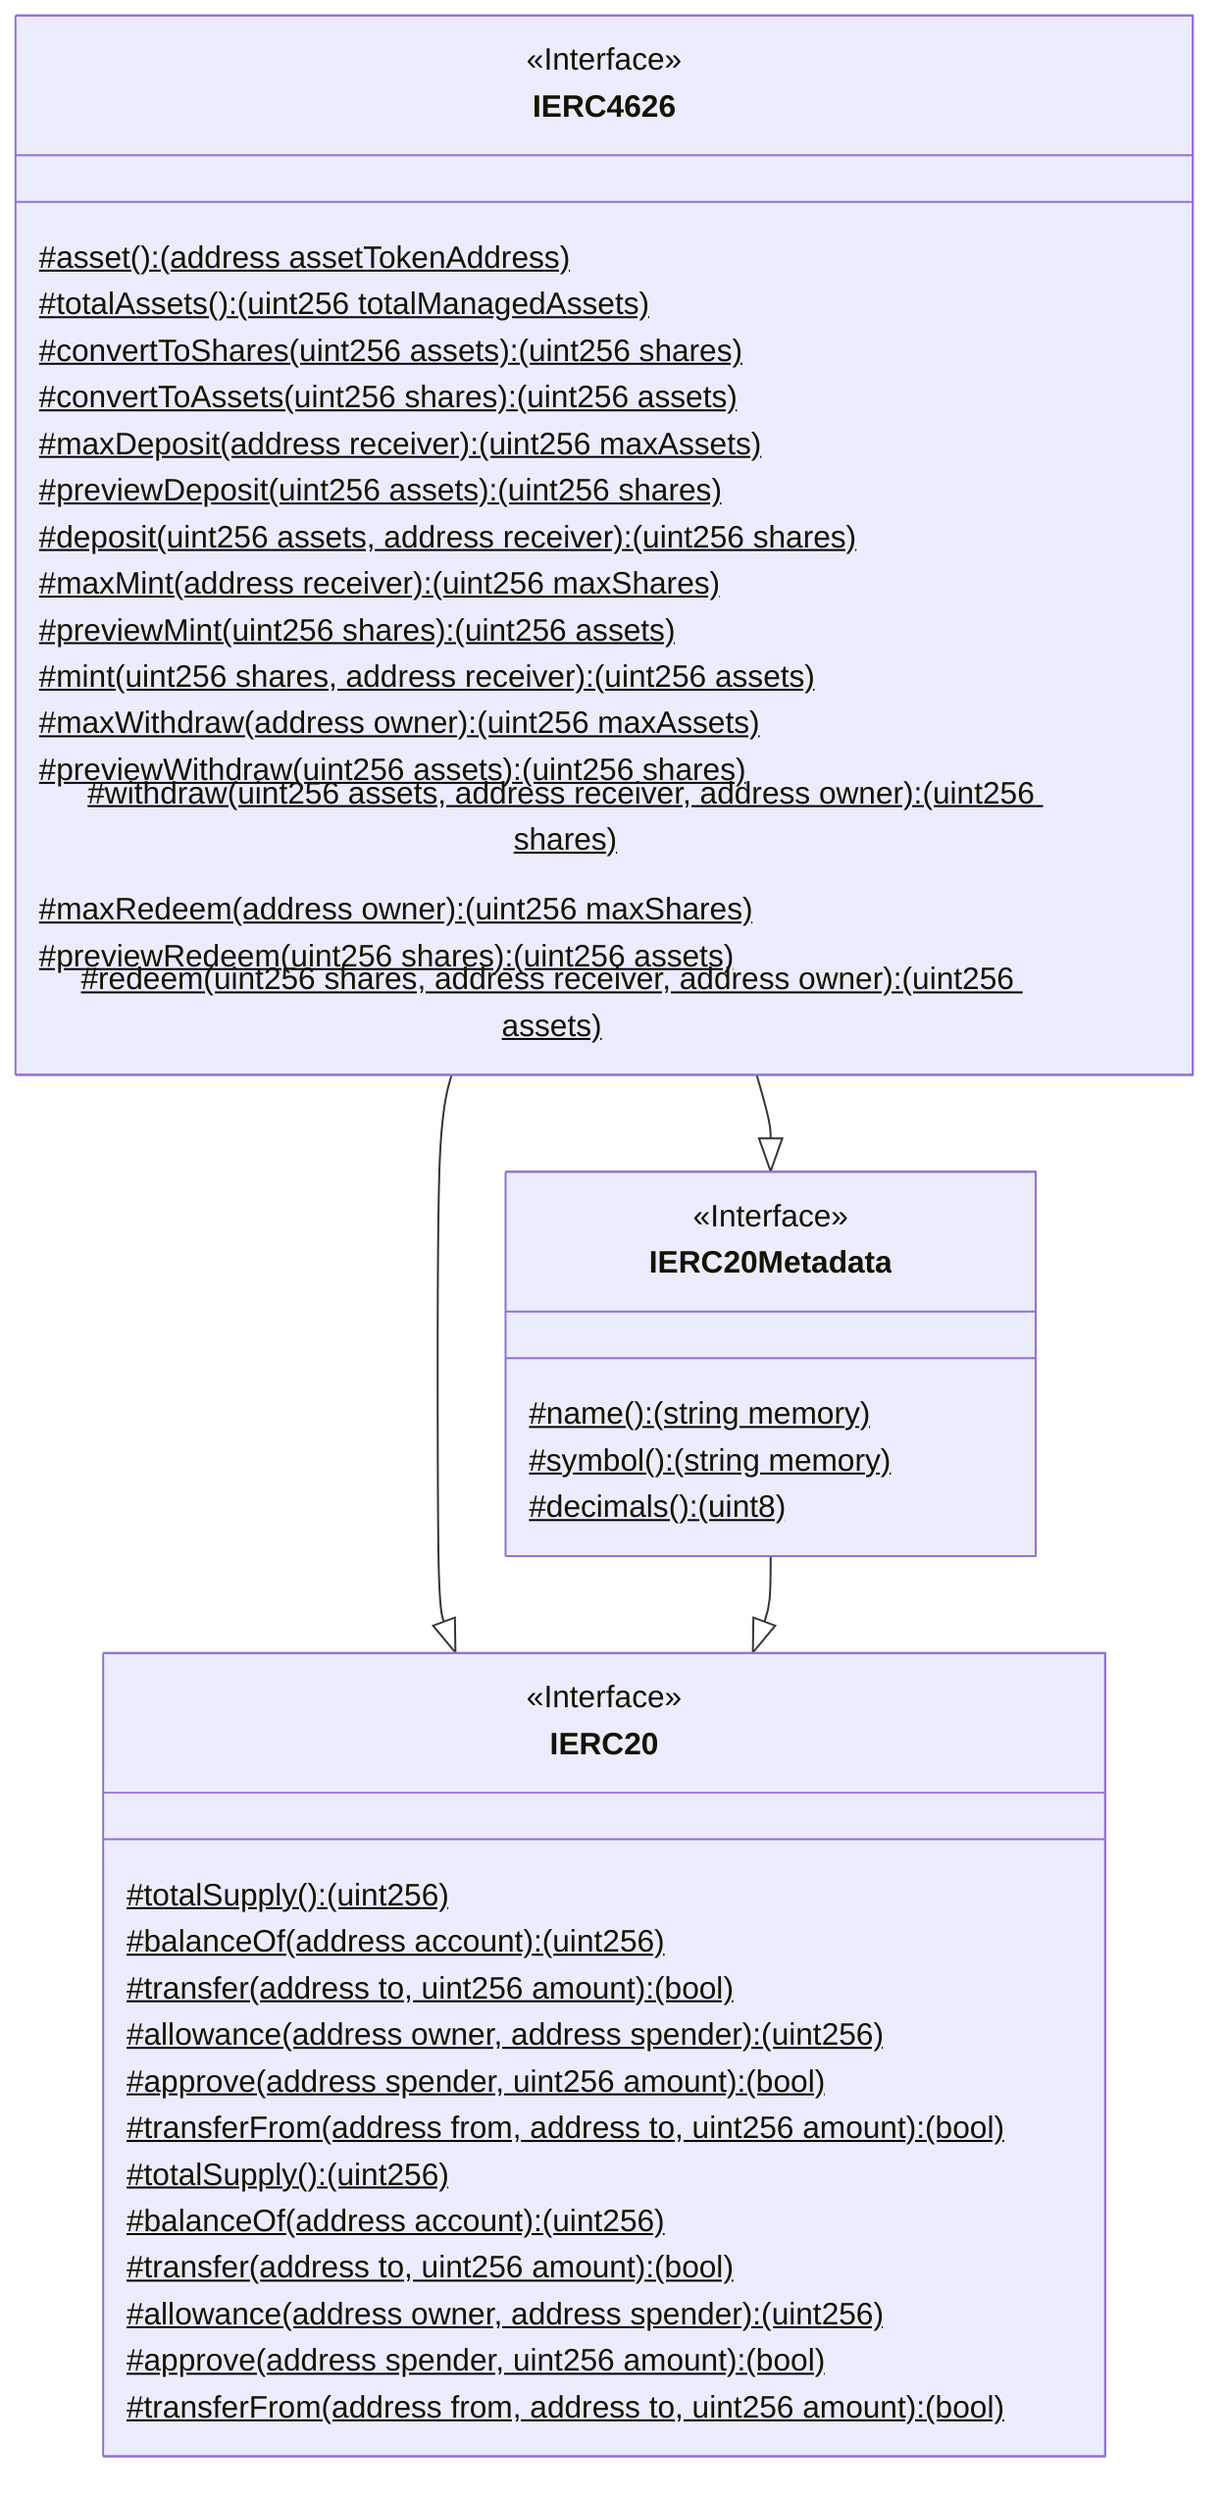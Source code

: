 classDiagram
  %% 391:11844:0
  class IERC4626 {
    <<Interface>>
    #asset(): (address assetTokenAddress)$
    #totalAssets(): (uint256 totalManagedAssets)$
    #convertToShares(uint256 assets): (uint256 shares)$
    #convertToAssets(uint256 shares): (uint256 assets)$
    #maxDeposit(address receiver): (uint256 maxAssets)$
    #previewDeposit(uint256 assets): (uint256 shares)$
    #deposit(uint256 assets, address receiver): (uint256 shares)$
    #maxMint(address receiver): (uint256 maxShares)$
    #previewMint(uint256 shares): (uint256 assets)$
    #mint(uint256 shares, address receiver): (uint256 assets)$
    #maxWithdraw(address owner): (uint256 maxAssets)$
    #previewWithdraw(uint256 assets): (uint256 shares)$
    #withdraw(uint256 assets, address receiver, address owner): (uint256 shares)$
    #maxRedeem(address owner): (uint256 maxShares)$
    #previewRedeem(uint256 shares): (uint256 assets)$
    #redeem(uint256 shares, address receiver, address owner): (uint256 assets)$
  }
  
  IERC4626 --|> IERC20
  
  %% 202:2564:1
  class IERC20 {
    <<Interface>>
    #totalSupply(): (uint256)$
    #balanceOf(address account): (uint256)$
    #transfer(address to, uint256 amount): (bool)$
    #allowance(address owner, address spender): (uint256)$
    #approve(address spender, uint256 amount): (bool)$
    #transferFrom(address from, address to, uint256 amount): (bool)$
  }
  
  IERC4626 --|> IERC20Metadata
  
  %% 277:405:2
  class IERC20Metadata {
    <<Interface>>
    #name(): (string memory)$
    #symbol(): (string memory)$
    #decimals(): (uint8)$
  }
  
  IERC20Metadata --|> IERC20
  
  %% 202:2564:1
  class IERC20 {
    <<Interface>>
    #totalSupply(): (uint256)$
    #balanceOf(address account): (uint256)$
    #transfer(address to, uint256 amount): (bool)$
    #allowance(address owner, address spender): (uint256)$
    #approve(address spender, uint256 amount): (bool)$
    #transferFrom(address from, address to, uint256 amount): (bool)$
  }